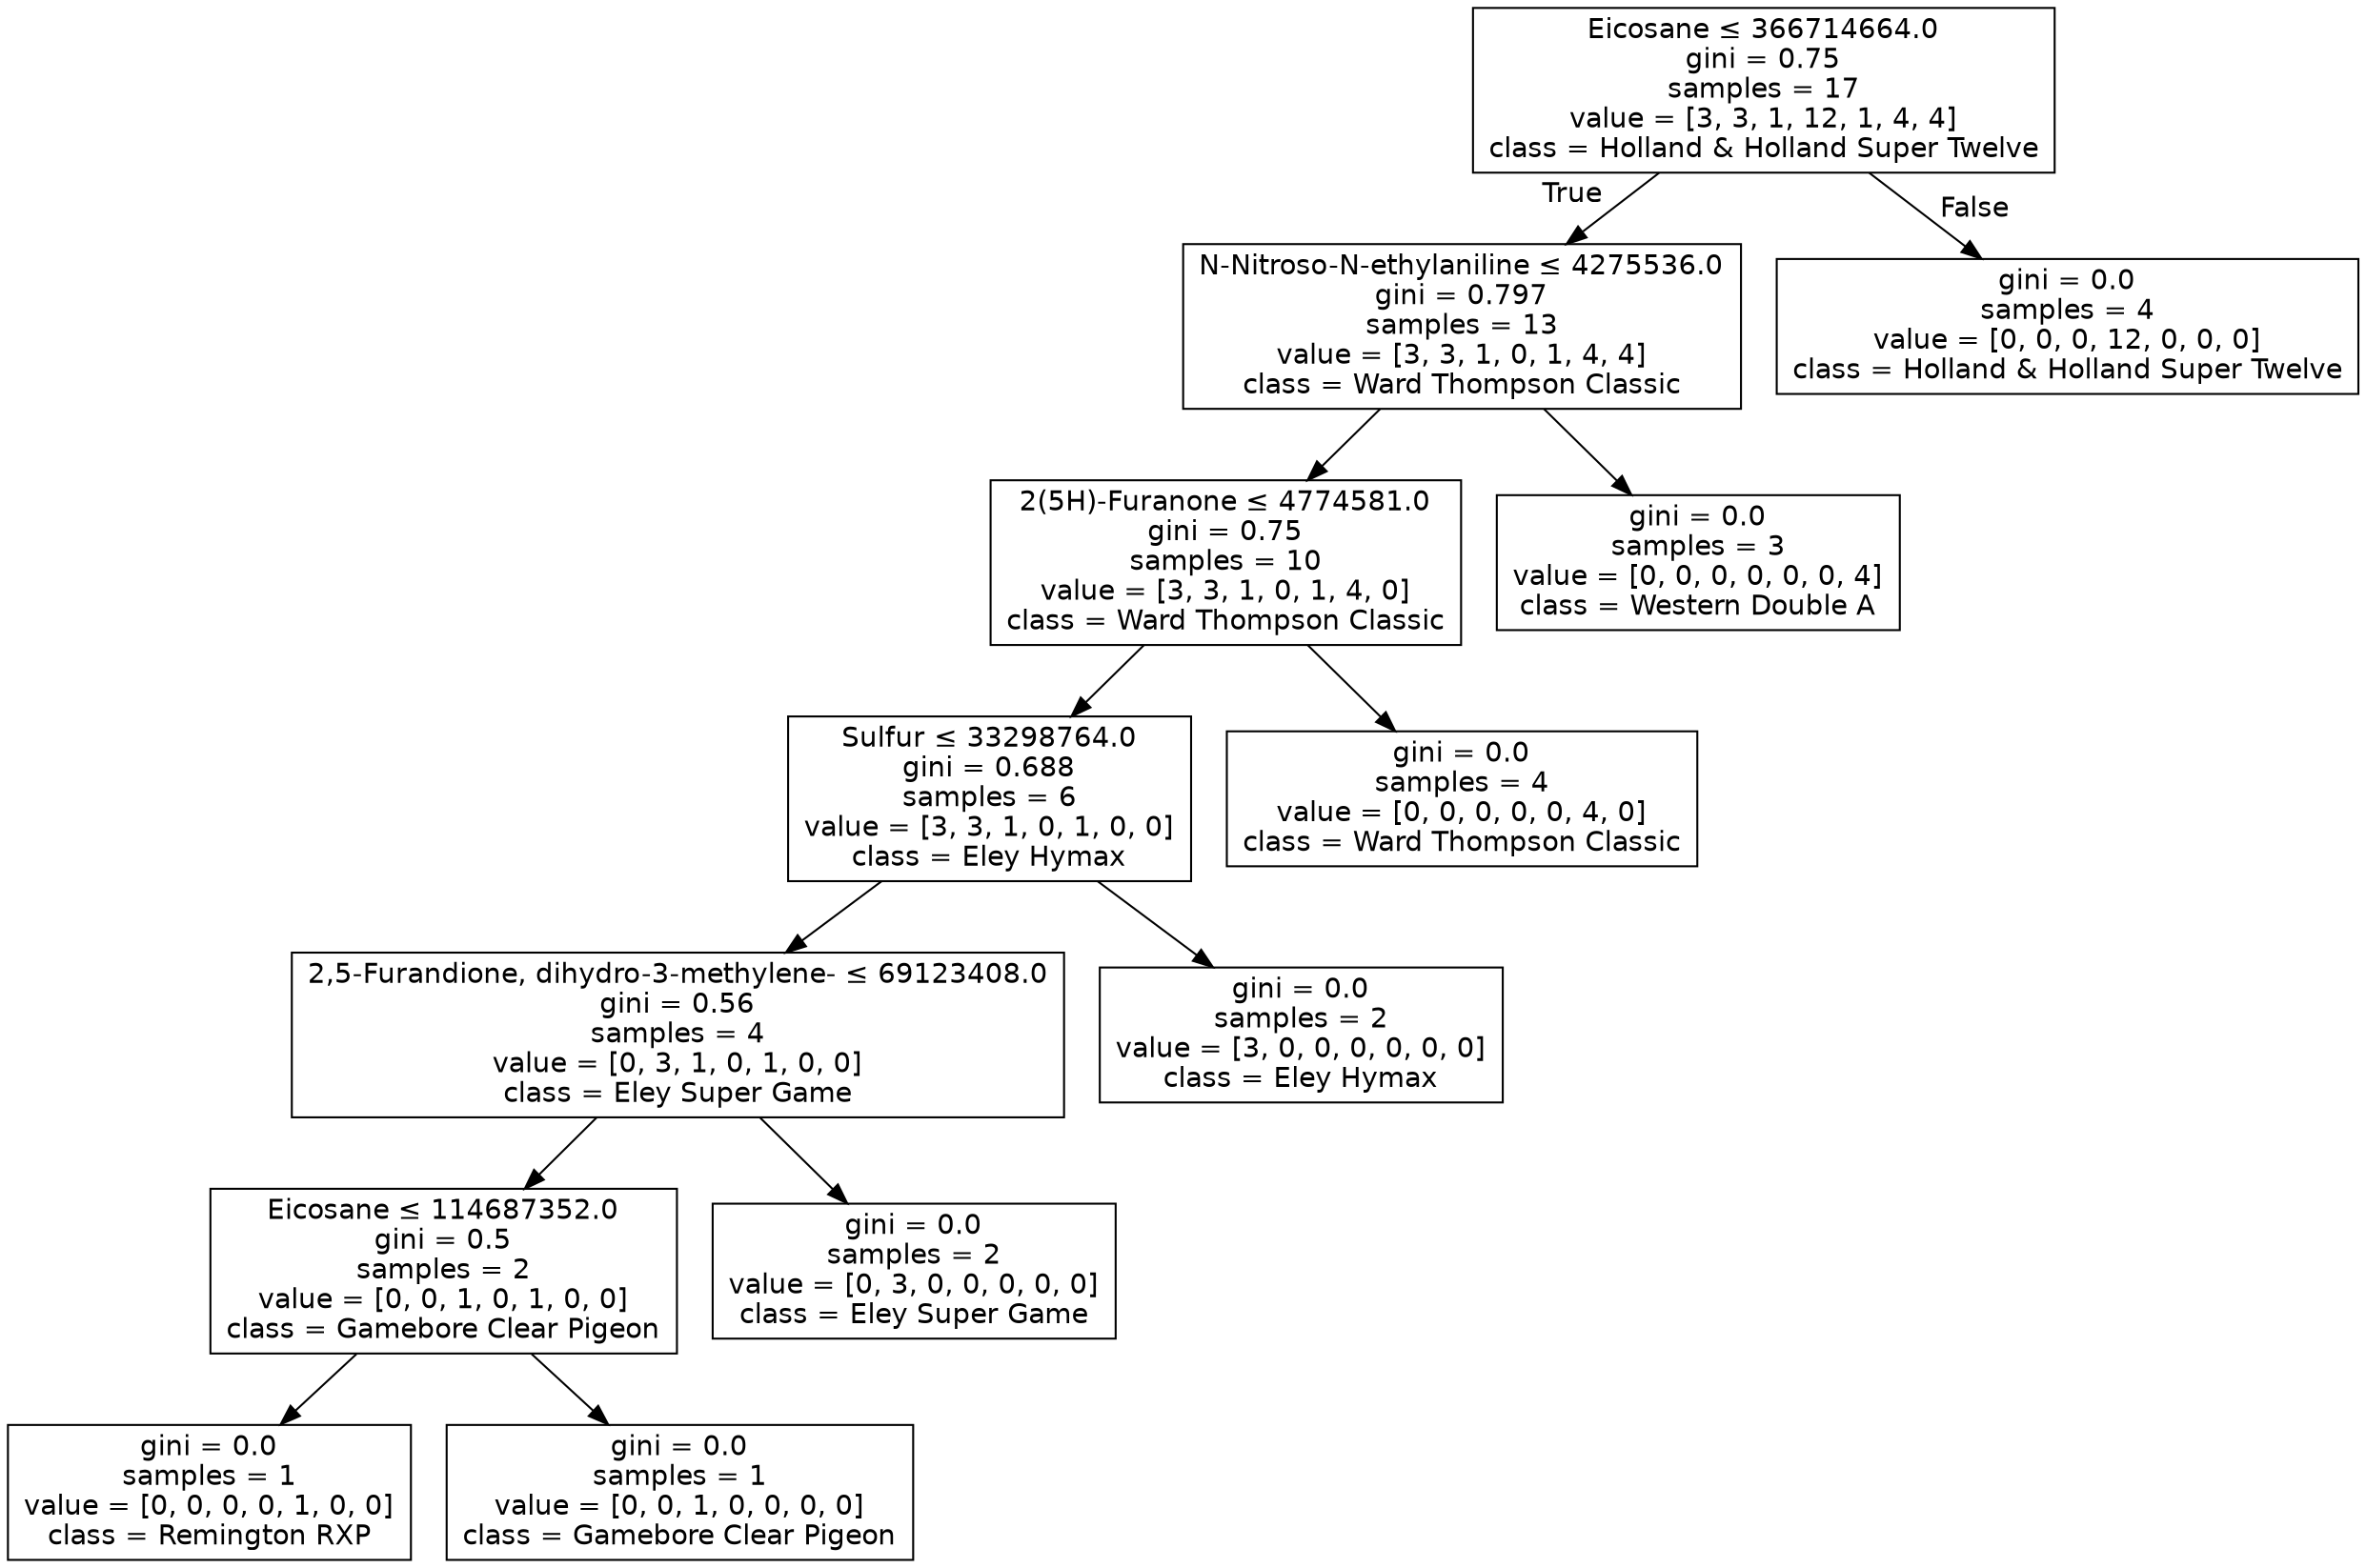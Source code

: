 digraph Tree {
node [shape=box, fontname="helvetica"] ;
edge [fontname="helvetica"] ;
0 [label=<Eicosane &le; 366714664.0<br/>gini = 0.75<br/>samples = 17<br/>value = [3, 3, 1, 12, 1, 4, 4]<br/>class = Holland &amp; Holland Super Twelve>] ;
1 [label=<N-Nitroso-N-ethylaniline &le; 4275536.0<br/>gini = 0.797<br/>samples = 13<br/>value = [3, 3, 1, 0, 1, 4, 4]<br/>class = Ward Thompson Classic>] ;
0 -> 1 [labeldistance=2.5, labelangle=45, headlabel="True"] ;
2 [label=<2(5H)-Furanone &le; 4774581.0<br/>gini = 0.75<br/>samples = 10<br/>value = [3, 3, 1, 0, 1, 4, 0]<br/>class = Ward Thompson Classic>] ;
1 -> 2 ;
3 [label=<Sulfur &le; 33298764.0<br/>gini = 0.688<br/>samples = 6<br/>value = [3, 3, 1, 0, 1, 0, 0]<br/>class = Eley Hymax>] ;
2 -> 3 ;
4 [label=<2,5-Furandione, dihydro-3-methylene- &le; 69123408.0<br/>gini = 0.56<br/>samples = 4<br/>value = [0, 3, 1, 0, 1, 0, 0]<br/>class = Eley Super Game>] ;
3 -> 4 ;
5 [label=<Eicosane &le; 114687352.0<br/>gini = 0.5<br/>samples = 2<br/>value = [0, 0, 1, 0, 1, 0, 0]<br/>class = Gamebore Clear Pigeon>] ;
4 -> 5 ;
6 [label=<gini = 0.0<br/>samples = 1<br/>value = [0, 0, 0, 0, 1, 0, 0]<br/>class = Remington RXP>] ;
5 -> 6 ;
7 [label=<gini = 0.0<br/>samples = 1<br/>value = [0, 0, 1, 0, 0, 0, 0]<br/>class = Gamebore Clear Pigeon>] ;
5 -> 7 ;
8 [label=<gini = 0.0<br/>samples = 2<br/>value = [0, 3, 0, 0, 0, 0, 0]<br/>class = Eley Super Game>] ;
4 -> 8 ;
9 [label=<gini = 0.0<br/>samples = 2<br/>value = [3, 0, 0, 0, 0, 0, 0]<br/>class = Eley Hymax>] ;
3 -> 9 ;
10 [label=<gini = 0.0<br/>samples = 4<br/>value = [0, 0, 0, 0, 0, 4, 0]<br/>class = Ward Thompson Classic>] ;
2 -> 10 ;
11 [label=<gini = 0.0<br/>samples = 3<br/>value = [0, 0, 0, 0, 0, 0, 4]<br/>class = Western Double A>] ;
1 -> 11 ;
12 [label=<gini = 0.0<br/>samples = 4<br/>value = [0, 0, 0, 12, 0, 0, 0]<br/>class = Holland &amp; Holland Super Twelve>] ;
0 -> 12 [labeldistance=2.5, labelangle=-45, headlabel="False"] ;
}
